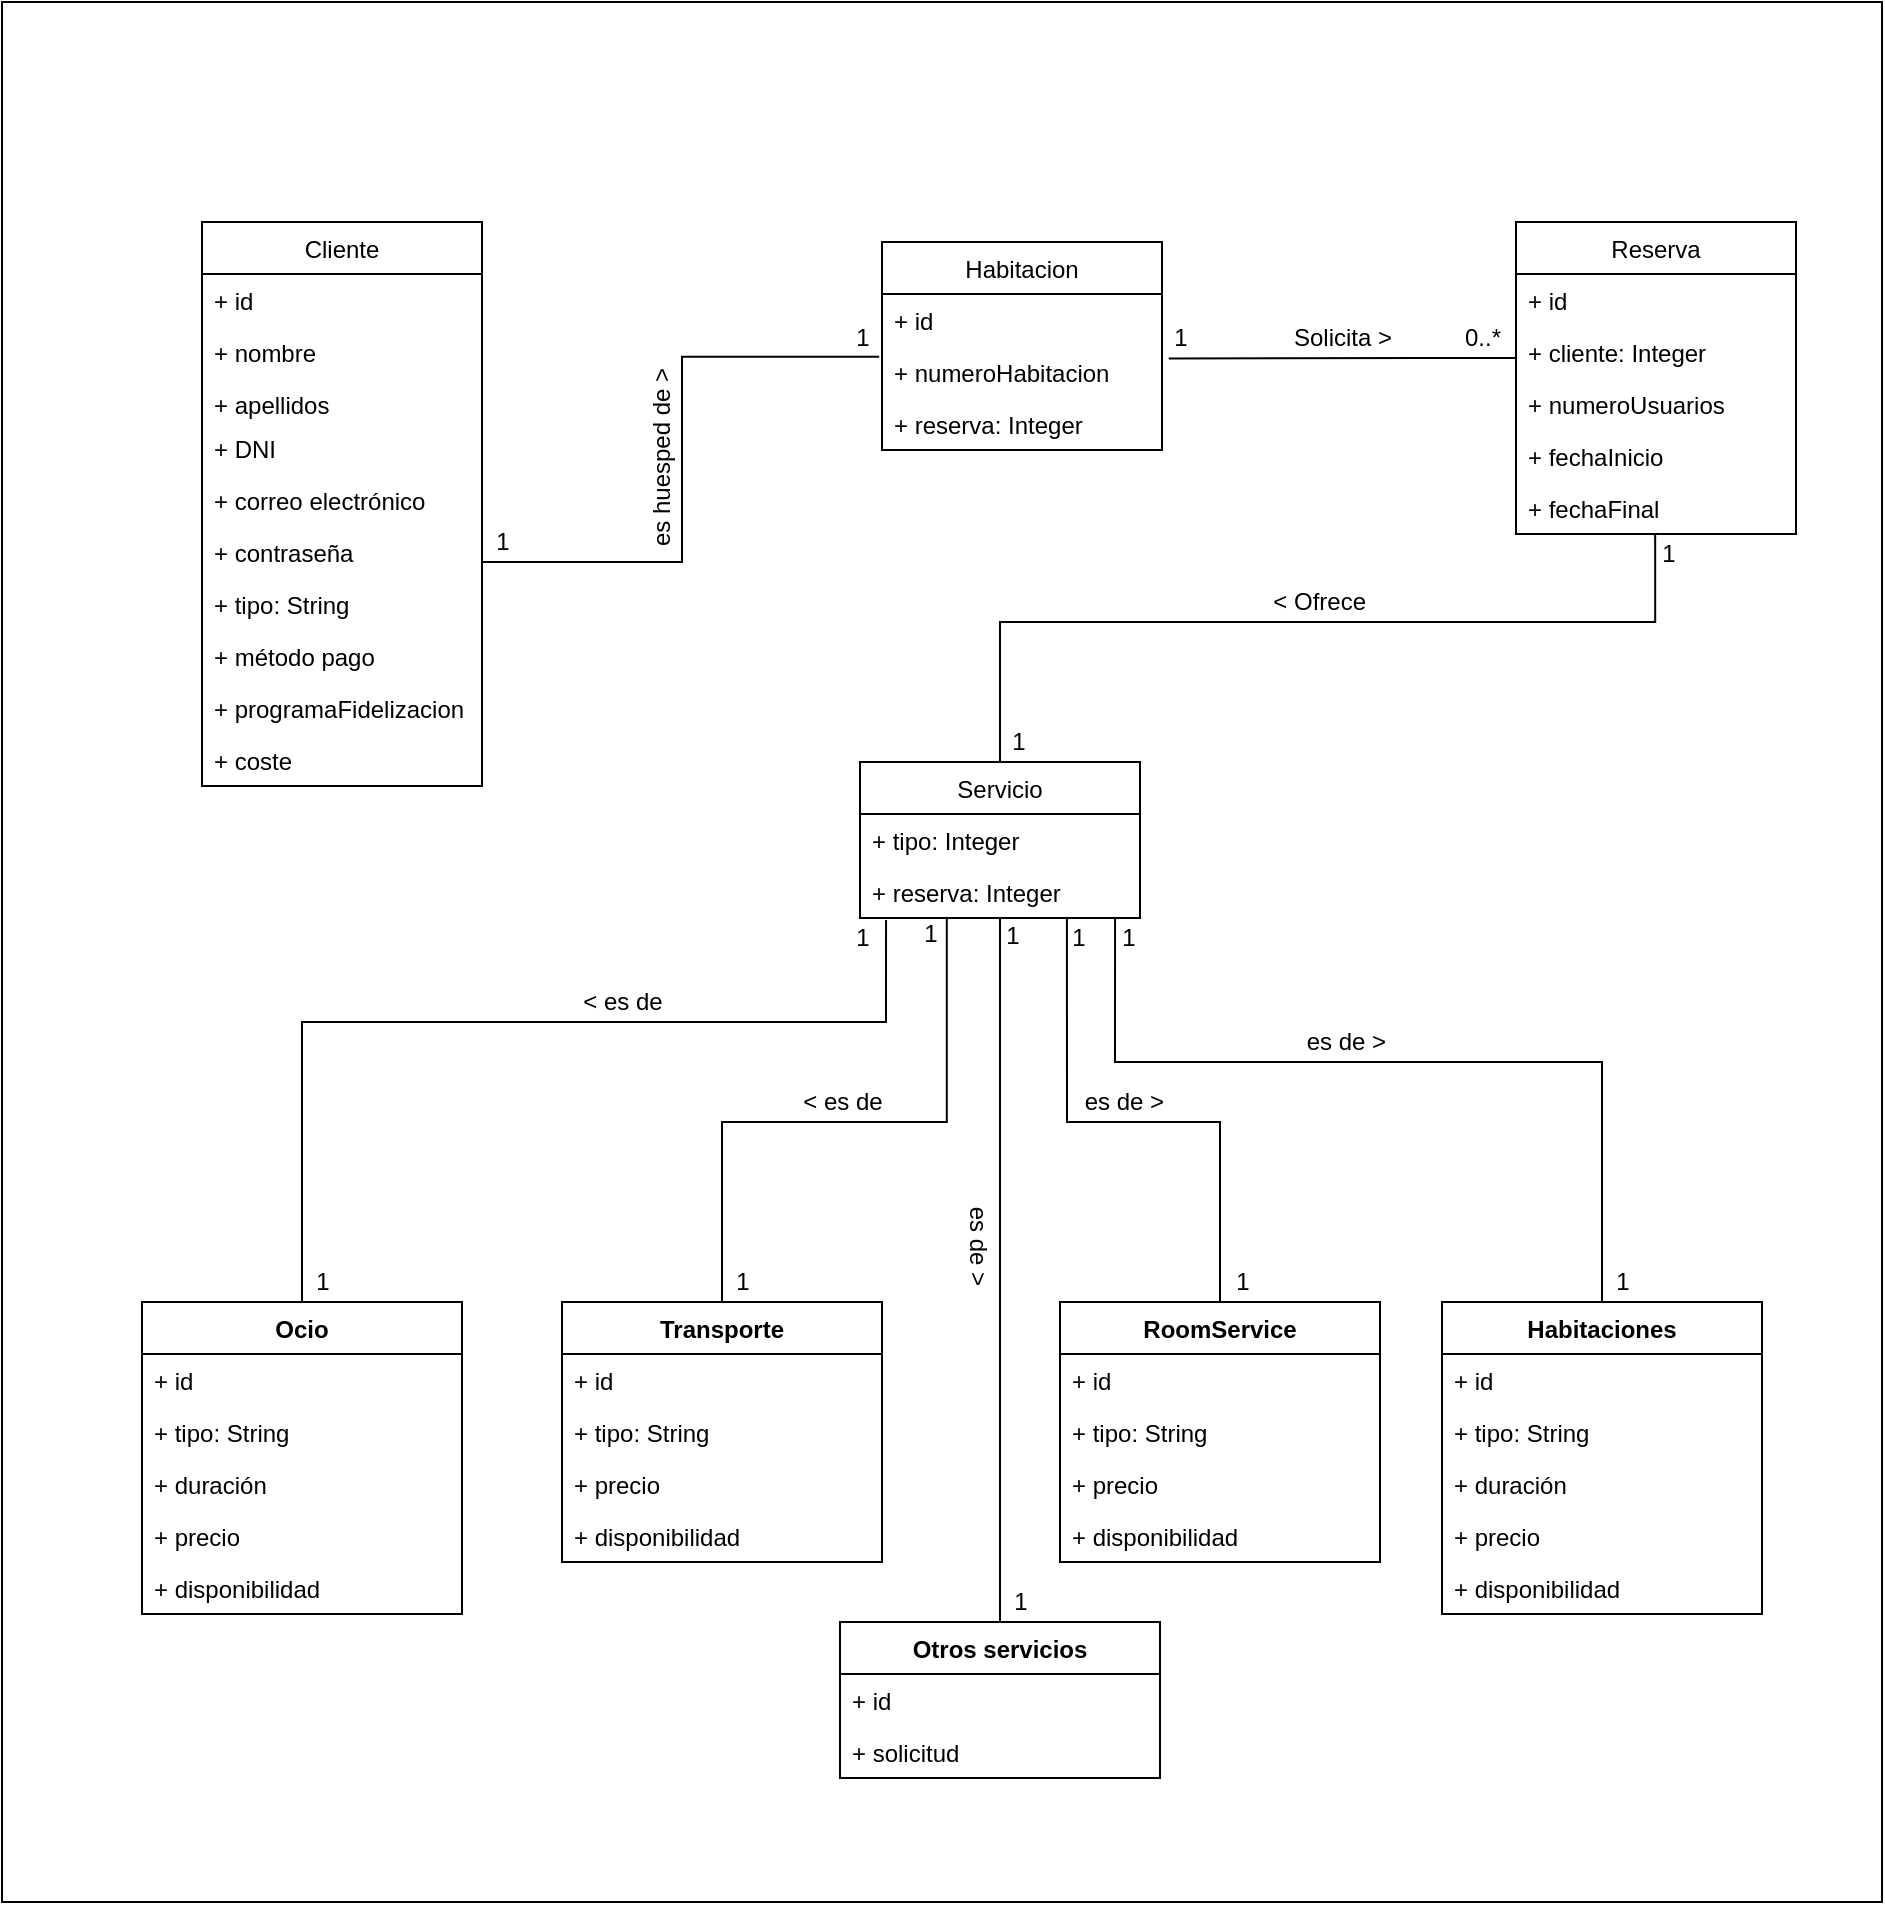 <mxfile version="14.4.7" type="github">
  <diagram id="3HjA7348x1ktfYIhefzy" name="Page-1">
    <mxGraphModel dx="1865" dy="1754" grid="1" gridSize="10" guides="1" tooltips="1" connect="1" arrows="1" fold="1" page="1" pageScale="1" pageWidth="827" pageHeight="1169" math="0" shadow="0">
      <root>
        <mxCell id="0" />
        <mxCell id="1" parent="0" />
        <mxCell id="zehIB0Qbu9SA2_lh9AIG-138" value="" style="html=1;" parent="1" vertex="1">
          <mxGeometry x="-70" y="-130" width="940" height="950" as="geometry" />
        </mxCell>
        <mxCell id="CmOp9TWBhkcnz_V-Es3e-8" style="edgeStyle=orthogonalEdgeStyle;rounded=0;orthogonalLoop=1;jettySize=auto;html=1;entryX=-0.01;entryY=0.208;entryDx=0;entryDy=0;endArrow=none;endFill=0;entryPerimeter=0;" edge="1" parent="1" source="zehIB0Qbu9SA2_lh9AIG-1" target="CmOp9TWBhkcnz_V-Es3e-4">
          <mxGeometry relative="1" as="geometry">
            <Array as="points">
              <mxPoint x="270" y="150" />
              <mxPoint x="270" y="47" />
            </Array>
          </mxGeometry>
        </mxCell>
        <mxCell id="zehIB0Qbu9SA2_lh9AIG-1" value="Cliente" style="swimlane;fontStyle=0;childLayout=stackLayout;horizontal=1;startSize=26;fillColor=none;horizontalStack=0;resizeParent=1;resizeParentMax=0;resizeLast=0;collapsible=1;marginBottom=0;" parent="1" vertex="1">
          <mxGeometry x="30" y="-20" width="140" height="282" as="geometry" />
        </mxCell>
        <mxCell id="zehIB0Qbu9SA2_lh9AIG-48" value="+ id" style="text;strokeColor=none;fillColor=none;align=left;verticalAlign=top;spacingLeft=4;spacingRight=4;overflow=hidden;rotatable=0;points=[[0,0.5],[1,0.5]];portConstraint=eastwest;" parent="zehIB0Qbu9SA2_lh9AIG-1" vertex="1">
          <mxGeometry y="26" width="140" height="26" as="geometry" />
        </mxCell>
        <mxCell id="zehIB0Qbu9SA2_lh9AIG-4" value="+ nombre" style="text;strokeColor=none;fillColor=none;align=left;verticalAlign=top;spacingLeft=4;spacingRight=4;overflow=hidden;rotatable=0;points=[[0,0.5],[1,0.5]];portConstraint=eastwest;" parent="zehIB0Qbu9SA2_lh9AIG-1" vertex="1">
          <mxGeometry y="52" width="140" height="26" as="geometry" />
        </mxCell>
        <mxCell id="zehIB0Qbu9SA2_lh9AIG-5" value="+ apellidos" style="text;strokeColor=none;fillColor=none;align=left;verticalAlign=top;spacingLeft=4;spacingRight=4;overflow=hidden;rotatable=0;points=[[0,0.5],[1,0.5]];portConstraint=eastwest;" parent="zehIB0Qbu9SA2_lh9AIG-1" vertex="1">
          <mxGeometry y="78" width="140" height="22" as="geometry" />
        </mxCell>
        <mxCell id="zehIB0Qbu9SA2_lh9AIG-7" value="+ DNI" style="text;strokeColor=none;fillColor=none;align=left;verticalAlign=top;spacingLeft=4;spacingRight=4;overflow=hidden;rotatable=0;points=[[0,0.5],[1,0.5]];portConstraint=eastwest;" parent="zehIB0Qbu9SA2_lh9AIG-1" vertex="1">
          <mxGeometry y="100" width="140" height="26" as="geometry" />
        </mxCell>
        <mxCell id="zehIB0Qbu9SA2_lh9AIG-2" value="+ correo electrónico" style="text;strokeColor=none;fillColor=none;align=left;verticalAlign=top;spacingLeft=4;spacingRight=4;overflow=hidden;rotatable=0;points=[[0,0.5],[1,0.5]];portConstraint=eastwest;" parent="zehIB0Qbu9SA2_lh9AIG-1" vertex="1">
          <mxGeometry y="126" width="140" height="26" as="geometry" />
        </mxCell>
        <mxCell id="zehIB0Qbu9SA2_lh9AIG-3" value="+ contraseña" style="text;strokeColor=none;fillColor=none;align=left;verticalAlign=top;spacingLeft=4;spacingRight=4;overflow=hidden;rotatable=0;points=[[0,0.5],[1,0.5]];portConstraint=eastwest;" parent="zehIB0Qbu9SA2_lh9AIG-1" vertex="1">
          <mxGeometry y="152" width="140" height="26" as="geometry" />
        </mxCell>
        <mxCell id="uz6gqHTwmBzmqRXrXHJo-3" value="+ tipo: String" style="text;strokeColor=none;fillColor=none;align=left;verticalAlign=top;spacingLeft=4;spacingRight=4;overflow=hidden;rotatable=0;points=[[0,0.5],[1,0.5]];portConstraint=eastwest;" parent="zehIB0Qbu9SA2_lh9AIG-1" vertex="1">
          <mxGeometry y="178" width="140" height="26" as="geometry" />
        </mxCell>
        <mxCell id="uz6gqHTwmBzmqRXrXHJo-4" value="+ método pago" style="text;strokeColor=none;fillColor=none;align=left;verticalAlign=top;spacingLeft=4;spacingRight=4;overflow=hidden;rotatable=0;points=[[0,0.5],[1,0.5]];portConstraint=eastwest;" parent="zehIB0Qbu9SA2_lh9AIG-1" vertex="1">
          <mxGeometry y="204" width="140" height="26" as="geometry" />
        </mxCell>
        <mxCell id="zehIB0Qbu9SA2_lh9AIG-6" value="+ programaFidelizacion" style="text;strokeColor=none;fillColor=none;align=left;verticalAlign=top;spacingLeft=4;spacingRight=4;overflow=hidden;rotatable=0;points=[[0,0.5],[1,0.5]];portConstraint=eastwest;" parent="zehIB0Qbu9SA2_lh9AIG-1" vertex="1">
          <mxGeometry y="230" width="140" height="26" as="geometry" />
        </mxCell>
        <mxCell id="zehIB0Qbu9SA2_lh9AIG-10" value="+ coste" style="text;strokeColor=none;fillColor=none;align=left;verticalAlign=top;spacingLeft=4;spacingRight=4;overflow=hidden;rotatable=0;points=[[0,0.5],[1,0.5]];portConstraint=eastwest;" parent="zehIB0Qbu9SA2_lh9AIG-1" vertex="1">
          <mxGeometry y="256" width="140" height="26" as="geometry" />
        </mxCell>
        <mxCell id="zehIB0Qbu9SA2_lh9AIG-60" style="edgeStyle=orthogonalEdgeStyle;rounded=0;orthogonalLoop=1;jettySize=auto;html=1;endArrow=none;endFill=0;exitX=0.497;exitY=1.008;exitDx=0;exitDy=0;entryX=0.5;entryY=0;entryDx=0;entryDy=0;exitPerimeter=0;" parent="1" source="L17YRVd3O3Zw0h3exmU2-10" target="zehIB0Qbu9SA2_lh9AIG-28" edge="1">
          <mxGeometry relative="1" as="geometry">
            <mxPoint x="429" y="280" as="targetPoint" />
            <Array as="points">
              <mxPoint x="757" y="180" />
              <mxPoint x="429" y="180" />
            </Array>
          </mxGeometry>
        </mxCell>
        <mxCell id="CmOp9TWBhkcnz_V-Es3e-9" style="edgeStyle=orthogonalEdgeStyle;rounded=0;orthogonalLoop=1;jettySize=auto;html=1;entryX=1.024;entryY=0.238;entryDx=0;entryDy=0;entryPerimeter=0;endArrow=none;endFill=0;" edge="1" parent="1" source="zehIB0Qbu9SA2_lh9AIG-19" target="CmOp9TWBhkcnz_V-Es3e-4">
          <mxGeometry relative="1" as="geometry">
            <Array as="points">
              <mxPoint x="640" y="48" />
              <mxPoint x="640" y="48" />
            </Array>
          </mxGeometry>
        </mxCell>
        <mxCell id="zehIB0Qbu9SA2_lh9AIG-19" value="Reserva" style="swimlane;fontStyle=0;childLayout=stackLayout;horizontal=1;startSize=26;fillColor=none;horizontalStack=0;resizeParent=1;resizeParentMax=0;resizeLast=0;collapsible=1;marginBottom=0;" parent="1" vertex="1">
          <mxGeometry x="687" y="-20" width="140" height="156" as="geometry" />
        </mxCell>
        <mxCell id="zehIB0Qbu9SA2_lh9AIG-49" value="+ id" style="text;strokeColor=none;fillColor=none;align=left;verticalAlign=top;spacingLeft=4;spacingRight=4;overflow=hidden;rotatable=0;points=[[0,0.5],[1,0.5]];portConstraint=eastwest;" parent="zehIB0Qbu9SA2_lh9AIG-19" vertex="1">
          <mxGeometry y="26" width="140" height="26" as="geometry" />
        </mxCell>
        <mxCell id="zehIB0Qbu9SA2_lh9AIG-123" value="+ cliente: Integer" style="text;strokeColor=none;fillColor=none;align=left;verticalAlign=top;spacingLeft=4;spacingRight=4;overflow=hidden;rotatable=0;points=[[0,0.5],[1,0.5]];portConstraint=eastwest;" parent="zehIB0Qbu9SA2_lh9AIG-19" vertex="1">
          <mxGeometry y="52" width="140" height="26" as="geometry" />
        </mxCell>
        <mxCell id="zehIB0Qbu9SA2_lh9AIG-55" value="+ numeroUsuarios" style="text;strokeColor=none;fillColor=none;align=left;verticalAlign=top;spacingLeft=4;spacingRight=4;overflow=hidden;rotatable=0;points=[[0,0.5],[1,0.5]];portConstraint=eastwest;" parent="zehIB0Qbu9SA2_lh9AIG-19" vertex="1">
          <mxGeometry y="78" width="140" height="26" as="geometry" />
        </mxCell>
        <mxCell id="zehIB0Qbu9SA2_lh9AIG-51" value="+ fechaInicio" style="text;strokeColor=none;fillColor=none;align=left;verticalAlign=top;spacingLeft=4;spacingRight=4;overflow=hidden;rotatable=0;points=[[0,0.5],[1,0.5]];portConstraint=eastwest;" parent="zehIB0Qbu9SA2_lh9AIG-19" vertex="1">
          <mxGeometry y="104" width="140" height="26" as="geometry" />
        </mxCell>
        <mxCell id="L17YRVd3O3Zw0h3exmU2-10" value="+ fechaFinal" style="text;strokeColor=none;fillColor=none;align=left;verticalAlign=top;spacingLeft=4;spacingRight=4;overflow=hidden;rotatable=0;points=[[0,0.5],[1,0.5]];portConstraint=eastwest;" parent="zehIB0Qbu9SA2_lh9AIG-19" vertex="1">
          <mxGeometry y="130" width="140" height="26" as="geometry" />
        </mxCell>
        <mxCell id="zehIB0Qbu9SA2_lh9AIG-117" style="edgeStyle=orthogonalEdgeStyle;rounded=0;orthogonalLoop=1;jettySize=auto;html=1;endArrow=none;endFill=0;exitX=0.093;exitY=1.038;exitDx=0;exitDy=0;exitPerimeter=0;" parent="1" source="zehIB0Qbu9SA2_lh9AIG-30" target="zehIB0Qbu9SA2_lh9AIG-104" edge="1">
          <mxGeometry relative="1" as="geometry">
            <Array as="points">
              <mxPoint x="372" y="380" />
              <mxPoint x="80" y="380" />
            </Array>
          </mxGeometry>
        </mxCell>
        <mxCell id="zehIB0Qbu9SA2_lh9AIG-118" style="edgeStyle=orthogonalEdgeStyle;rounded=0;orthogonalLoop=1;jettySize=auto;html=1;entryX=0.5;entryY=0;entryDx=0;entryDy=0;endArrow=none;endFill=0;exitX=0.31;exitY=1.016;exitDx=0;exitDy=0;exitPerimeter=0;" parent="1" source="zehIB0Qbu9SA2_lh9AIG-30" target="zehIB0Qbu9SA2_lh9AIG-101" edge="1">
          <mxGeometry relative="1" as="geometry">
            <Array as="points">
              <mxPoint x="402" y="430" />
              <mxPoint x="290" y="430" />
            </Array>
          </mxGeometry>
        </mxCell>
        <mxCell id="zehIB0Qbu9SA2_lh9AIG-119" style="edgeStyle=orthogonalEdgeStyle;rounded=0;orthogonalLoop=1;jettySize=auto;html=1;entryX=0.5;entryY=0;entryDx=0;entryDy=0;endArrow=none;endFill=0;exitX=0.739;exitY=1.008;exitDx=0;exitDy=0;exitPerimeter=0;" parent="1" source="zehIB0Qbu9SA2_lh9AIG-30" target="uz6gqHTwmBzmqRXrXHJo-12" edge="1">
          <mxGeometry relative="1" as="geometry">
            <Array as="points">
              <mxPoint x="462" y="430" />
              <mxPoint x="539" y="430" />
            </Array>
            <mxPoint x="450" y="328" as="sourcePoint" />
            <mxPoint x="520" y="520" as="targetPoint" />
          </mxGeometry>
        </mxCell>
        <mxCell id="zehIB0Qbu9SA2_lh9AIG-120" style="edgeStyle=orthogonalEdgeStyle;rounded=0;orthogonalLoop=1;jettySize=auto;html=1;entryX=0.5;entryY=0;entryDx=0;entryDy=0;endArrow=none;endFill=0;exitX=0.911;exitY=0.981;exitDx=0;exitDy=0;exitPerimeter=0;" parent="1" source="zehIB0Qbu9SA2_lh9AIG-30" target="uz6gqHTwmBzmqRXrXHJo-6" edge="1">
          <mxGeometry relative="1" as="geometry">
            <mxPoint x="450" y="390" as="sourcePoint" />
            <Array as="points">
              <mxPoint x="487" y="400" />
              <mxPoint x="730" y="400" />
            </Array>
            <mxPoint x="720" y="520" as="targetPoint" />
          </mxGeometry>
        </mxCell>
        <mxCell id="zehIB0Qbu9SA2_lh9AIG-28" value="Servicio" style="swimlane;fontStyle=0;childLayout=stackLayout;horizontal=1;startSize=26;fillColor=none;horizontalStack=0;resizeParent=1;resizeParentMax=0;resizeLast=0;collapsible=1;marginBottom=0;" parent="1" vertex="1">
          <mxGeometry x="359" y="250" width="140" height="78" as="geometry" />
        </mxCell>
        <mxCell id="zehIB0Qbu9SA2_lh9AIG-54" value="+ tipo: Integer" style="text;strokeColor=none;fillColor=none;align=left;verticalAlign=top;spacingLeft=4;spacingRight=4;overflow=hidden;rotatable=0;points=[[0,0.5],[1,0.5]];portConstraint=eastwest;" parent="zehIB0Qbu9SA2_lh9AIG-28" vertex="1">
          <mxGeometry y="26" width="140" height="26" as="geometry" />
        </mxCell>
        <mxCell id="zehIB0Qbu9SA2_lh9AIG-30" value="+ reserva: Integer" style="text;strokeColor=none;fillColor=none;align=left;verticalAlign=top;spacingLeft=4;spacingRight=4;overflow=hidden;rotatable=0;points=[[0,0.5],[1,0.5]];portConstraint=eastwest;" parent="zehIB0Qbu9SA2_lh9AIG-28" vertex="1">
          <mxGeometry y="52" width="140" height="26" as="geometry" />
        </mxCell>
        <mxCell id="zehIB0Qbu9SA2_lh9AIG-59" value="Solicita &amp;gt;" style="text;html=1;align=center;verticalAlign=middle;resizable=0;points=[];autosize=1;" parent="1" vertex="1">
          <mxGeometry x="570" y="28" width="60" height="20" as="geometry" />
        </mxCell>
        <mxCell id="zehIB0Qbu9SA2_lh9AIG-61" value="&amp;lt; Ofrece&amp;nbsp;" style="text;html=1;align=center;verticalAlign=middle;resizable=0;points=[];autosize=1;rotation=0;" parent="1" vertex="1">
          <mxGeometry x="555" y="160" width="70" height="20" as="geometry" />
        </mxCell>
        <mxCell id="zehIB0Qbu9SA2_lh9AIG-64" value="1" style="text;html=1;align=center;verticalAlign=middle;resizable=0;points=[];autosize=1;" parent="1" vertex="1">
          <mxGeometry x="170" y="130" width="20" height="20" as="geometry" />
        </mxCell>
        <mxCell id="zehIB0Qbu9SA2_lh9AIG-65" value="0..*" style="text;html=1;align=center;verticalAlign=middle;resizable=0;points=[];autosize=1;" parent="1" vertex="1">
          <mxGeometry x="655" y="28" width="30" height="20" as="geometry" />
        </mxCell>
        <mxCell id="zehIB0Qbu9SA2_lh9AIG-66" value="1" style="text;html=1;align=center;verticalAlign=middle;resizable=0;points=[];autosize=1;" parent="1" vertex="1">
          <mxGeometry x="753" y="136" width="20" height="20" as="geometry" />
        </mxCell>
        <mxCell id="zehIB0Qbu9SA2_lh9AIG-67" value="1" style="text;html=1;align=center;verticalAlign=middle;resizable=0;points=[];autosize=1;" parent="1" vertex="1">
          <mxGeometry x="428" y="230" width="20" height="20" as="geometry" />
        </mxCell>
        <mxCell id="zehIB0Qbu9SA2_lh9AIG-101" value="Transporte" style="swimlane;fontStyle=1;align=center;verticalAlign=top;childLayout=stackLayout;horizontal=1;startSize=26;horizontalStack=0;resizeParent=1;resizeParentMax=0;resizeLast=0;collapsible=1;marginBottom=0;" parent="1" vertex="1">
          <mxGeometry x="210" y="520" width="160" height="130" as="geometry" />
        </mxCell>
        <mxCell id="zehIB0Qbu9SA2_lh9AIG-102" value="+ id" style="text;strokeColor=none;fillColor=none;align=left;verticalAlign=top;spacingLeft=4;spacingRight=4;overflow=hidden;rotatable=0;points=[[0,0.5],[1,0.5]];portConstraint=eastwest;" parent="zehIB0Qbu9SA2_lh9AIG-101" vertex="1">
          <mxGeometry y="26" width="160" height="26" as="geometry" />
        </mxCell>
        <mxCell id="zehIB0Qbu9SA2_lh9AIG-103" value="+ tipo: String" style="text;strokeColor=none;fillColor=none;align=left;verticalAlign=top;spacingLeft=4;spacingRight=4;overflow=hidden;rotatable=0;points=[[0,0.5],[1,0.5]];portConstraint=eastwest;" parent="zehIB0Qbu9SA2_lh9AIG-101" vertex="1">
          <mxGeometry y="52" width="160" height="26" as="geometry" />
        </mxCell>
        <mxCell id="zehIB0Qbu9SA2_lh9AIG-115" value="+ precio" style="text;strokeColor=none;fillColor=none;align=left;verticalAlign=top;spacingLeft=4;spacingRight=4;overflow=hidden;rotatable=0;points=[[0,0.5],[1,0.5]];portConstraint=eastwest;" parent="zehIB0Qbu9SA2_lh9AIG-101" vertex="1">
          <mxGeometry y="78" width="160" height="26" as="geometry" />
        </mxCell>
        <mxCell id="zehIB0Qbu9SA2_lh9AIG-111" value="+ disponibilidad" style="text;strokeColor=none;fillColor=none;align=left;verticalAlign=top;spacingLeft=4;spacingRight=4;overflow=hidden;rotatable=0;points=[[0,0.5],[1,0.5]];portConstraint=eastwest;" parent="zehIB0Qbu9SA2_lh9AIG-101" vertex="1">
          <mxGeometry y="104" width="160" height="26" as="geometry" />
        </mxCell>
        <mxCell id="zehIB0Qbu9SA2_lh9AIG-104" value="Ocio" style="swimlane;fontStyle=1;align=center;verticalAlign=top;childLayout=stackLayout;horizontal=1;startSize=26;horizontalStack=0;resizeParent=1;resizeParentMax=0;resizeLast=0;collapsible=1;marginBottom=0;" parent="1" vertex="1">
          <mxGeometry y="520" width="160" height="156" as="geometry" />
        </mxCell>
        <mxCell id="zehIB0Qbu9SA2_lh9AIG-105" value="+ id" style="text;strokeColor=none;fillColor=none;align=left;verticalAlign=top;spacingLeft=4;spacingRight=4;overflow=hidden;rotatable=0;points=[[0,0.5],[1,0.5]];portConstraint=eastwest;" parent="zehIB0Qbu9SA2_lh9AIG-104" vertex="1">
          <mxGeometry y="26" width="160" height="26" as="geometry" />
        </mxCell>
        <mxCell id="zehIB0Qbu9SA2_lh9AIG-106" value="+ tipo: String" style="text;strokeColor=none;fillColor=none;align=left;verticalAlign=top;spacingLeft=4;spacingRight=4;overflow=hidden;rotatable=0;points=[[0,0.5],[1,0.5]];portConstraint=eastwest;" parent="zehIB0Qbu9SA2_lh9AIG-104" vertex="1">
          <mxGeometry y="52" width="160" height="26" as="geometry" />
        </mxCell>
        <mxCell id="zehIB0Qbu9SA2_lh9AIG-107" value="+ duración" style="text;strokeColor=none;fillColor=none;align=left;verticalAlign=top;spacingLeft=4;spacingRight=4;overflow=hidden;rotatable=0;points=[[0,0.5],[1,0.5]];portConstraint=eastwest;" parent="zehIB0Qbu9SA2_lh9AIG-104" vertex="1">
          <mxGeometry y="78" width="160" height="26" as="geometry" />
        </mxCell>
        <mxCell id="zehIB0Qbu9SA2_lh9AIG-112" value="+ precio" style="text;strokeColor=none;fillColor=none;align=left;verticalAlign=top;spacingLeft=4;spacingRight=4;overflow=hidden;rotatable=0;points=[[0,0.5],[1,0.5]];portConstraint=eastwest;" parent="zehIB0Qbu9SA2_lh9AIG-104" vertex="1">
          <mxGeometry y="104" width="160" height="26" as="geometry" />
        </mxCell>
        <mxCell id="zehIB0Qbu9SA2_lh9AIG-29" value="+ disponibilidad" style="text;strokeColor=none;fillColor=none;align=left;verticalAlign=top;spacingLeft=4;spacingRight=4;overflow=hidden;rotatable=0;points=[[0,0.5],[1,0.5]];portConstraint=eastwest;" parent="zehIB0Qbu9SA2_lh9AIG-104" vertex="1">
          <mxGeometry y="130" width="160" height="26" as="geometry" />
        </mxCell>
        <mxCell id="zehIB0Qbu9SA2_lh9AIG-122" value="&amp;lt; es de" style="text;html=1;align=center;verticalAlign=middle;resizable=0;points=[];autosize=1;" parent="1" vertex="1">
          <mxGeometry x="210" y="360" width="60" height="20" as="geometry" />
        </mxCell>
        <mxCell id="zehIB0Qbu9SA2_lh9AIG-127" value="&amp;lt; es de" style="text;html=1;align=center;verticalAlign=middle;resizable=0;points=[];autosize=1;" parent="1" vertex="1">
          <mxGeometry x="320" y="410" width="60" height="20" as="geometry" />
        </mxCell>
        <mxCell id="zehIB0Qbu9SA2_lh9AIG-128" value="&amp;nbsp;es de &amp;gt;" style="text;html=1;align=center;verticalAlign=middle;resizable=0;points=[];autosize=1;" parent="1" vertex="1">
          <mxGeometry x="570" y="380" width="60" height="20" as="geometry" />
        </mxCell>
        <mxCell id="zehIB0Qbu9SA2_lh9AIG-129" value="&amp;nbsp;es de &amp;gt;" style="text;html=1;align=center;verticalAlign=middle;resizable=0;points=[];autosize=1;" parent="1" vertex="1">
          <mxGeometry x="459" y="410" width="60" height="20" as="geometry" />
        </mxCell>
        <mxCell id="zehIB0Qbu9SA2_lh9AIG-130" value="1" style="text;html=1;align=center;verticalAlign=middle;resizable=0;points=[];autosize=1;" parent="1" vertex="1">
          <mxGeometry x="350" y="328" width="20" height="20" as="geometry" />
        </mxCell>
        <mxCell id="zehIB0Qbu9SA2_lh9AIG-131" value="1" style="text;html=1;align=center;verticalAlign=middle;resizable=0;points=[];autosize=1;" parent="1" vertex="1">
          <mxGeometry x="425" y="327" width="20" height="20" as="geometry" />
        </mxCell>
        <mxCell id="zehIB0Qbu9SA2_lh9AIG-132" value="1" style="text;html=1;align=center;verticalAlign=middle;resizable=0;points=[];autosize=1;" parent="1" vertex="1">
          <mxGeometry x="384" y="326" width="20" height="20" as="geometry" />
        </mxCell>
        <mxCell id="zehIB0Qbu9SA2_lh9AIG-134" value="1" style="text;html=1;align=center;verticalAlign=middle;resizable=0;points=[];autosize=1;" parent="1" vertex="1">
          <mxGeometry x="80" y="500" width="20" height="20" as="geometry" />
        </mxCell>
        <mxCell id="zehIB0Qbu9SA2_lh9AIG-135" value="1" style="text;html=1;align=center;verticalAlign=middle;resizable=0;points=[];autosize=1;" parent="1" vertex="1">
          <mxGeometry x="290" y="500" width="20" height="20" as="geometry" />
        </mxCell>
        <mxCell id="zehIB0Qbu9SA2_lh9AIG-136" value="1" style="text;html=1;align=center;verticalAlign=middle;resizable=0;points=[];autosize=1;" parent="1" vertex="1">
          <mxGeometry x="730" y="500" width="20" height="20" as="geometry" />
        </mxCell>
        <mxCell id="zehIB0Qbu9SA2_lh9AIG-137" value="1" style="text;html=1;align=center;verticalAlign=middle;resizable=0;points=[];autosize=1;" parent="1" vertex="1">
          <mxGeometry x="540" y="500" width="20" height="20" as="geometry" />
        </mxCell>
        <mxCell id="zehIB0Qbu9SA2_lh9AIG-133" value="1" style="text;html=1;align=center;verticalAlign=middle;resizable=0;points=[];autosize=1;" parent="1" vertex="1">
          <mxGeometry x="483" y="328" width="20" height="20" as="geometry" />
        </mxCell>
        <mxCell id="uz6gqHTwmBzmqRXrXHJo-6" value="Habitaciones" style="swimlane;fontStyle=1;align=center;verticalAlign=top;childLayout=stackLayout;horizontal=1;startSize=26;horizontalStack=0;resizeParent=1;resizeParentMax=0;resizeLast=0;collapsible=1;marginBottom=0;" parent="1" vertex="1">
          <mxGeometry x="650" y="520" width="160" height="156" as="geometry" />
        </mxCell>
        <mxCell id="uz6gqHTwmBzmqRXrXHJo-7" value="+ id" style="text;strokeColor=none;fillColor=none;align=left;verticalAlign=top;spacingLeft=4;spacingRight=4;overflow=hidden;rotatable=0;points=[[0,0.5],[1,0.5]];portConstraint=eastwest;" parent="uz6gqHTwmBzmqRXrXHJo-6" vertex="1">
          <mxGeometry y="26" width="160" height="26" as="geometry" />
        </mxCell>
        <mxCell id="uz6gqHTwmBzmqRXrXHJo-8" value="+ tipo: String" style="text;strokeColor=none;fillColor=none;align=left;verticalAlign=top;spacingLeft=4;spacingRight=4;overflow=hidden;rotatable=0;points=[[0,0.5],[1,0.5]];portConstraint=eastwest;" parent="uz6gqHTwmBzmqRXrXHJo-6" vertex="1">
          <mxGeometry y="52" width="160" height="26" as="geometry" />
        </mxCell>
        <mxCell id="uz6gqHTwmBzmqRXrXHJo-9" value="+ duración" style="text;strokeColor=none;fillColor=none;align=left;verticalAlign=top;spacingLeft=4;spacingRight=4;overflow=hidden;rotatable=0;points=[[0,0.5],[1,0.5]];portConstraint=eastwest;" parent="uz6gqHTwmBzmqRXrXHJo-6" vertex="1">
          <mxGeometry y="78" width="160" height="26" as="geometry" />
        </mxCell>
        <mxCell id="uz6gqHTwmBzmqRXrXHJo-10" value="+ precio" style="text;strokeColor=none;fillColor=none;align=left;verticalAlign=top;spacingLeft=4;spacingRight=4;overflow=hidden;rotatable=0;points=[[0,0.5],[1,0.5]];portConstraint=eastwest;" parent="uz6gqHTwmBzmqRXrXHJo-6" vertex="1">
          <mxGeometry y="104" width="160" height="26" as="geometry" />
        </mxCell>
        <mxCell id="uz6gqHTwmBzmqRXrXHJo-11" value="+ disponibilidad" style="text;strokeColor=none;fillColor=none;align=left;verticalAlign=top;spacingLeft=4;spacingRight=4;overflow=hidden;rotatable=0;points=[[0,0.5],[1,0.5]];portConstraint=eastwest;" parent="uz6gqHTwmBzmqRXrXHJo-6" vertex="1">
          <mxGeometry y="130" width="160" height="26" as="geometry" />
        </mxCell>
        <mxCell id="uz6gqHTwmBzmqRXrXHJo-12" value="RoomService" style="swimlane;fontStyle=1;align=center;verticalAlign=top;childLayout=stackLayout;horizontal=1;startSize=26;horizontalStack=0;resizeParent=1;resizeParentMax=0;resizeLast=0;collapsible=1;marginBottom=0;" parent="1" vertex="1">
          <mxGeometry x="459" y="520" width="160" height="130" as="geometry" />
        </mxCell>
        <mxCell id="uz6gqHTwmBzmqRXrXHJo-13" value="+ id" style="text;strokeColor=none;fillColor=none;align=left;verticalAlign=top;spacingLeft=4;spacingRight=4;overflow=hidden;rotatable=0;points=[[0,0.5],[1,0.5]];portConstraint=eastwest;" parent="uz6gqHTwmBzmqRXrXHJo-12" vertex="1">
          <mxGeometry y="26" width="160" height="26" as="geometry" />
        </mxCell>
        <mxCell id="uz6gqHTwmBzmqRXrXHJo-14" value="+ tipo: String" style="text;strokeColor=none;fillColor=none;align=left;verticalAlign=top;spacingLeft=4;spacingRight=4;overflow=hidden;rotatable=0;points=[[0,0.5],[1,0.5]];portConstraint=eastwest;" parent="uz6gqHTwmBzmqRXrXHJo-12" vertex="1">
          <mxGeometry y="52" width="160" height="26" as="geometry" />
        </mxCell>
        <mxCell id="uz6gqHTwmBzmqRXrXHJo-15" value="+ precio" style="text;strokeColor=none;fillColor=none;align=left;verticalAlign=top;spacingLeft=4;spacingRight=4;overflow=hidden;rotatable=0;points=[[0,0.5],[1,0.5]];portConstraint=eastwest;" parent="uz6gqHTwmBzmqRXrXHJo-12" vertex="1">
          <mxGeometry y="78" width="160" height="26" as="geometry" />
        </mxCell>
        <mxCell id="uz6gqHTwmBzmqRXrXHJo-16" value="+ disponibilidad" style="text;strokeColor=none;fillColor=none;align=left;verticalAlign=top;spacingLeft=4;spacingRight=4;overflow=hidden;rotatable=0;points=[[0,0.5],[1,0.5]];portConstraint=eastwest;" parent="uz6gqHTwmBzmqRXrXHJo-12" vertex="1">
          <mxGeometry y="104" width="160" height="26" as="geometry" />
        </mxCell>
        <mxCell id="uz6gqHTwmBzmqRXrXHJo-23" style="edgeStyle=orthogonalEdgeStyle;rounded=0;orthogonalLoop=1;jettySize=auto;html=1;endArrow=none;endFill=0;entryX=0.5;entryY=1;entryDx=0;entryDy=0;" parent="1" source="uz6gqHTwmBzmqRXrXHJo-18" target="zehIB0Qbu9SA2_lh9AIG-28" edge="1">
          <mxGeometry relative="1" as="geometry">
            <mxPoint x="429" y="360" as="targetPoint" />
            <Array as="points" />
          </mxGeometry>
        </mxCell>
        <mxCell id="uz6gqHTwmBzmqRXrXHJo-18" value="Otros servicios" style="swimlane;fontStyle=1;align=center;verticalAlign=top;childLayout=stackLayout;horizontal=1;startSize=26;horizontalStack=0;resizeParent=1;resizeParentMax=0;resizeLast=0;collapsible=1;marginBottom=0;" parent="1" vertex="1">
          <mxGeometry x="349" y="680" width="160" height="78" as="geometry" />
        </mxCell>
        <mxCell id="uz6gqHTwmBzmqRXrXHJo-19" value="+ id" style="text;strokeColor=none;fillColor=none;align=left;verticalAlign=top;spacingLeft=4;spacingRight=4;overflow=hidden;rotatable=0;points=[[0,0.5],[1,0.5]];portConstraint=eastwest;" parent="uz6gqHTwmBzmqRXrXHJo-18" vertex="1">
          <mxGeometry y="26" width="160" height="26" as="geometry" />
        </mxCell>
        <mxCell id="uz6gqHTwmBzmqRXrXHJo-20" value="+ solicitud" style="text;strokeColor=none;fillColor=none;align=left;verticalAlign=top;spacingLeft=4;spacingRight=4;overflow=hidden;rotatable=0;points=[[0,0.5],[1,0.5]];portConstraint=eastwest;" parent="uz6gqHTwmBzmqRXrXHJo-18" vertex="1">
          <mxGeometry y="52" width="160" height="26" as="geometry" />
        </mxCell>
        <mxCell id="uz6gqHTwmBzmqRXrXHJo-24" value="1" style="text;html=1;align=center;verticalAlign=middle;resizable=0;points=[];autosize=1;" parent="1" vertex="1">
          <mxGeometry x="458" y="328" width="20" height="20" as="geometry" />
        </mxCell>
        <mxCell id="uz6gqHTwmBzmqRXrXHJo-25" value="&amp;nbsp;es de &amp;gt;" style="text;html=1;align=center;verticalAlign=middle;resizable=0;points=[];autosize=1;rotation=90;" parent="1" vertex="1">
          <mxGeometry x="388" y="480" width="60" height="20" as="geometry" />
        </mxCell>
        <mxCell id="CmOp9TWBhkcnz_V-Es3e-1" value="1" style="text;html=1;align=center;verticalAlign=middle;resizable=0;points=[];autosize=1;" vertex="1" parent="1">
          <mxGeometry x="429" y="660" width="20" height="20" as="geometry" />
        </mxCell>
        <mxCell id="CmOp9TWBhkcnz_V-Es3e-2" value="Habitacion" style="swimlane;fontStyle=0;childLayout=stackLayout;horizontal=1;startSize=26;fillColor=none;horizontalStack=0;resizeParent=1;resizeParentMax=0;resizeLast=0;collapsible=1;marginBottom=0;" vertex="1" parent="1">
          <mxGeometry x="370" y="-10" width="140" height="104" as="geometry" />
        </mxCell>
        <mxCell id="CmOp9TWBhkcnz_V-Es3e-3" value="+ id" style="text;strokeColor=none;fillColor=none;align=left;verticalAlign=top;spacingLeft=4;spacingRight=4;overflow=hidden;rotatable=0;points=[[0,0.5],[1,0.5]];portConstraint=eastwest;" vertex="1" parent="CmOp9TWBhkcnz_V-Es3e-2">
          <mxGeometry y="26" width="140" height="26" as="geometry" />
        </mxCell>
        <mxCell id="CmOp9TWBhkcnz_V-Es3e-4" value="+ numeroHabitacion" style="text;strokeColor=none;fillColor=none;align=left;verticalAlign=top;spacingLeft=4;spacingRight=4;overflow=hidden;rotatable=0;points=[[0,0.5],[1,0.5]];portConstraint=eastwest;" vertex="1" parent="CmOp9TWBhkcnz_V-Es3e-2">
          <mxGeometry y="52" width="140" height="26" as="geometry" />
        </mxCell>
        <mxCell id="CmOp9TWBhkcnz_V-Es3e-6" value="+ reserva: Integer" style="text;strokeColor=none;fillColor=none;align=left;verticalAlign=top;spacingLeft=4;spacingRight=4;overflow=hidden;rotatable=0;points=[[0,0.5],[1,0.5]];portConstraint=eastwest;" vertex="1" parent="CmOp9TWBhkcnz_V-Es3e-2">
          <mxGeometry y="78" width="140" height="26" as="geometry" />
        </mxCell>
        <mxCell id="CmOp9TWBhkcnz_V-Es3e-10" value="1" style="text;html=1;align=center;verticalAlign=middle;resizable=0;points=[];autosize=1;" vertex="1" parent="1">
          <mxGeometry x="350" y="28" width="20" height="20" as="geometry" />
        </mxCell>
        <mxCell id="CmOp9TWBhkcnz_V-Es3e-11" value="1" style="text;html=1;align=center;verticalAlign=middle;resizable=0;points=[];autosize=1;" vertex="1" parent="1">
          <mxGeometry x="509" y="28" width="20" height="20" as="geometry" />
        </mxCell>
        <mxCell id="CmOp9TWBhkcnz_V-Es3e-12" value="es huesped de &amp;gt;" style="text;html=1;align=center;verticalAlign=middle;resizable=0;points=[];autosize=1;rotation=270;" vertex="1" parent="1">
          <mxGeometry x="210" y="88" width="100" height="20" as="geometry" />
        </mxCell>
      </root>
    </mxGraphModel>
  </diagram>
</mxfile>
